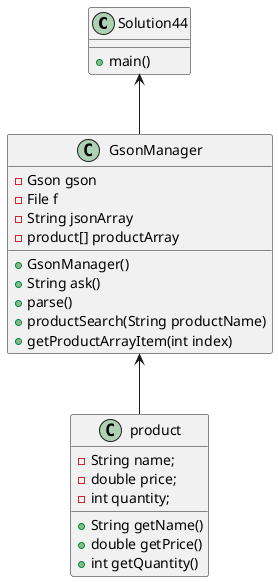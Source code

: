 @startuml
class Solution44{
+main()
}
class GsonManager{
- Gson gson
- File f
- String jsonArray
- product[] productArray

+GsonManager()
+String ask()
+parse()
+productSearch(String productName)
+getProductArrayItem(int index)
}
class product{
- String name;
- double price;
- int quantity;


+String getName()
+double getPrice()
+int getQuantity()
}

Solution44 <-- GsonManager
GsonManager <-- product
@enduml